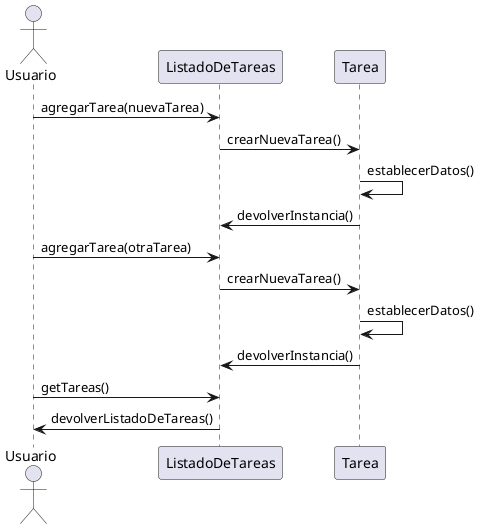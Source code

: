 @startuml
actor Usuario
participant "ListadoDeTareas" as ListadoDeTareas
participant "Tarea" as Tarea

Usuario -> ListadoDeTareas : agregarTarea(nuevaTarea)
ListadoDeTareas -> Tarea : crearNuevaTarea()
Tarea -> Tarea : establecerDatos()
Tarea -> ListadoDeTareas : devolverInstancia()

Usuario -> ListadoDeTareas : agregarTarea(otraTarea)
ListadoDeTareas -> Tarea : crearNuevaTarea()
Tarea -> Tarea : establecerDatos()
Tarea -> ListadoDeTareas : devolverInstancia()

Usuario -> ListadoDeTareas : getTareas()
ListadoDeTareas -> Usuario : devolverListadoDeTareas()

@enduml
